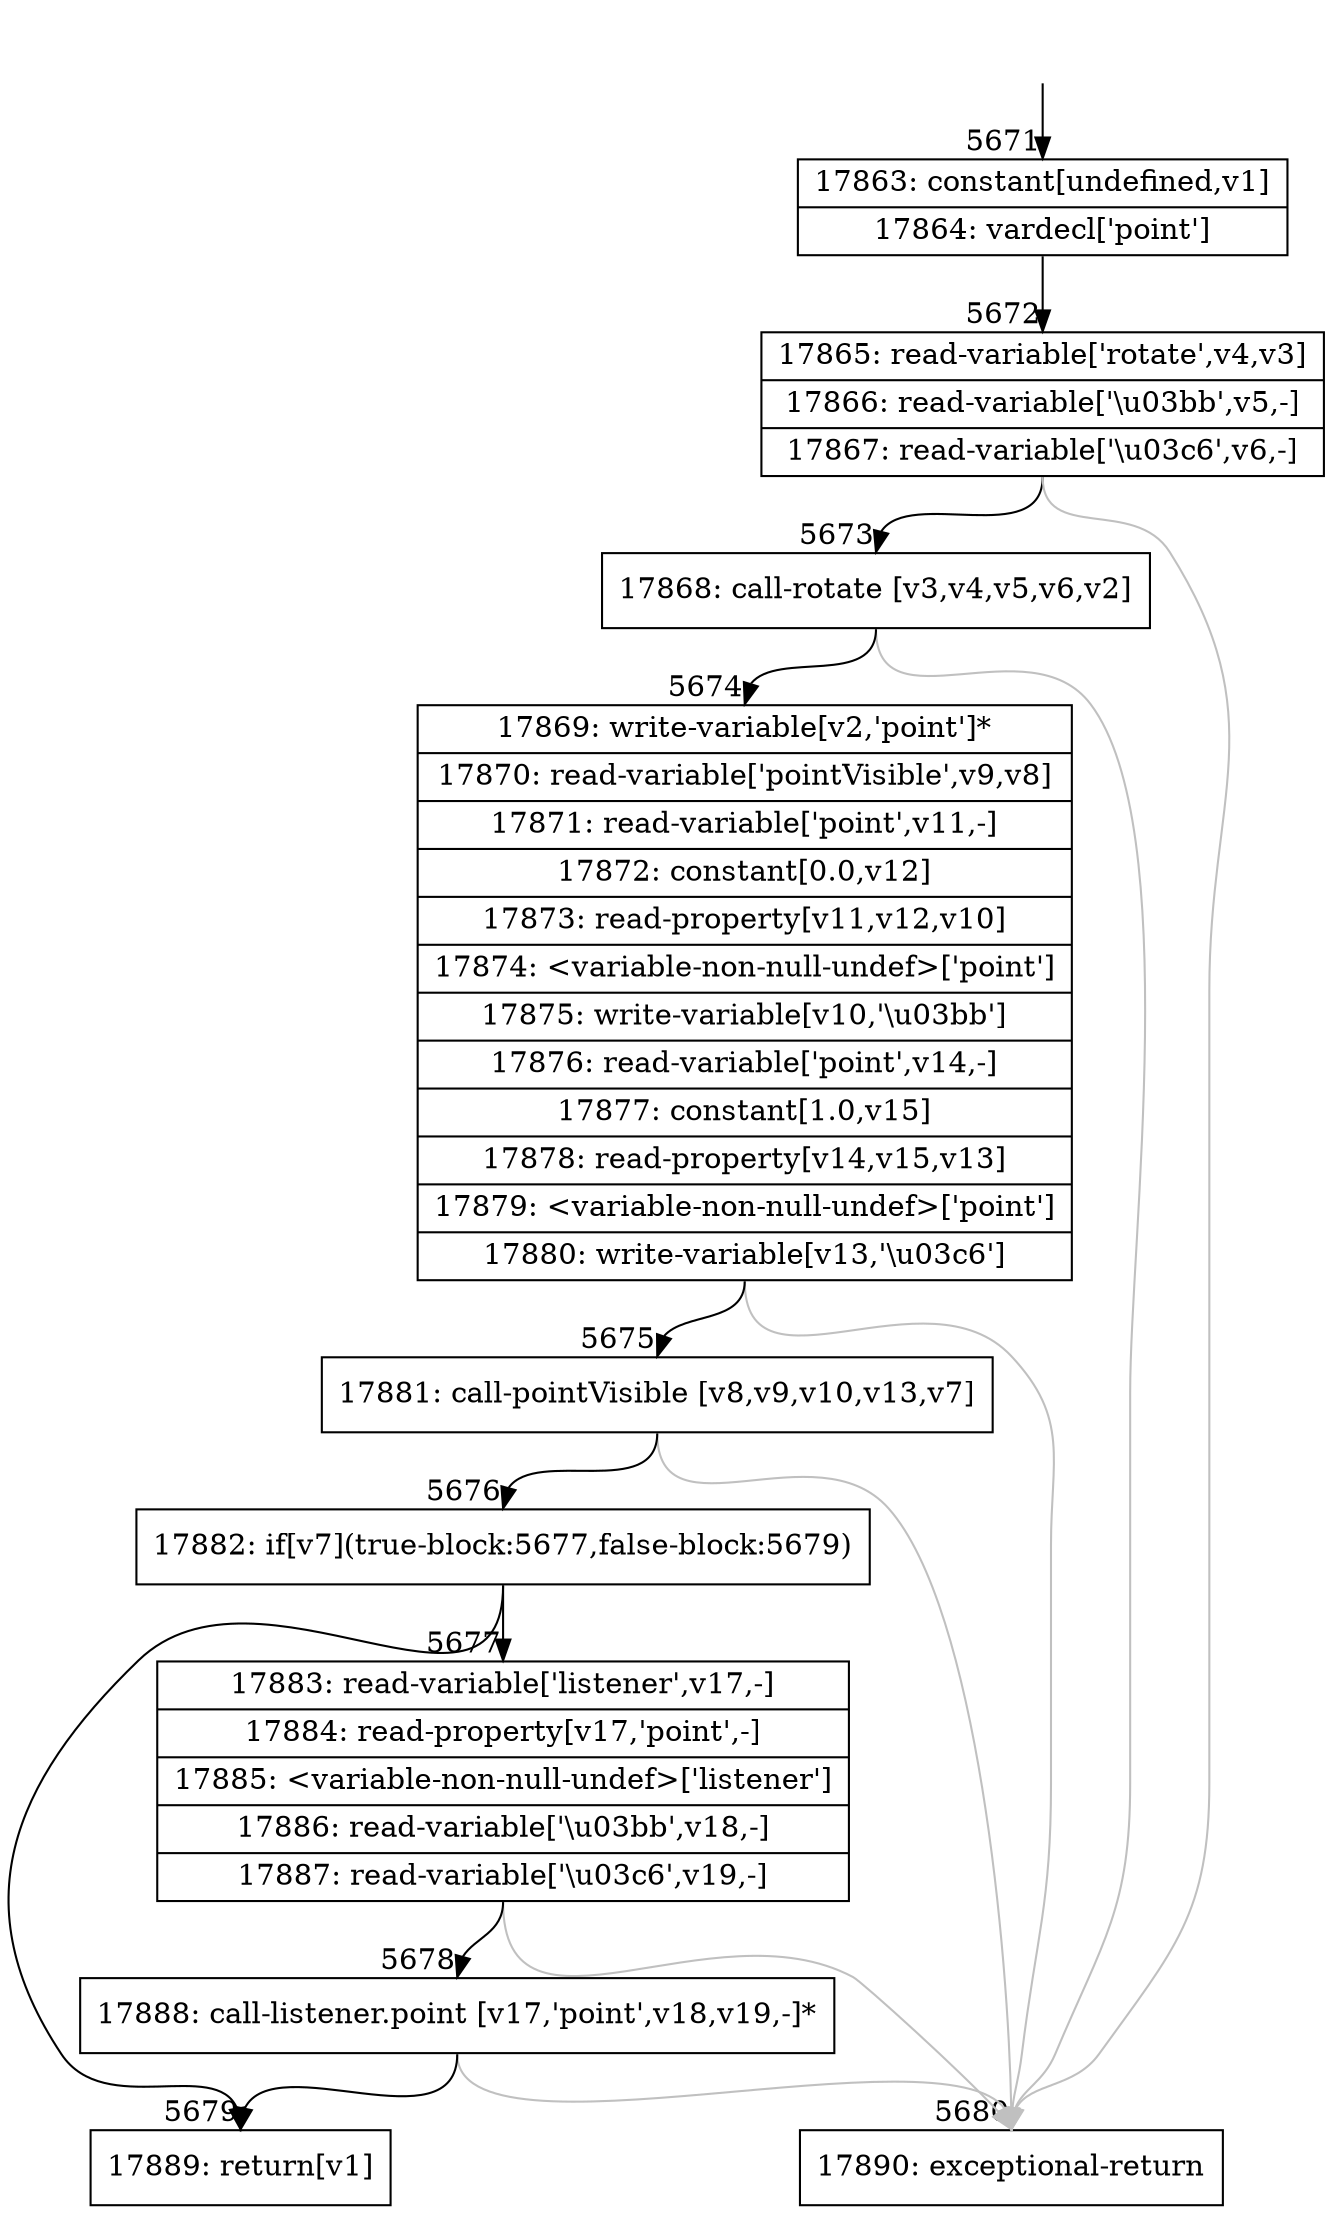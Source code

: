 digraph {
rankdir="TD"
BB_entry537[shape=none,label=""];
BB_entry537 -> BB5671 [tailport=s, headport=n, headlabel="    5671"]
BB5671 [shape=record label="{17863: constant[undefined,v1]|17864: vardecl['point']}" ] 
BB5671 -> BB5672 [tailport=s, headport=n, headlabel="      5672"]
BB5672 [shape=record label="{17865: read-variable['rotate',v4,v3]|17866: read-variable['\\u03bb',v5,-]|17867: read-variable['\\u03c6',v6,-]}" ] 
BB5672 -> BB5673 [tailport=s, headport=n, headlabel="      5673"]
BB5672 -> BB5680 [tailport=s, headport=n, color=gray, headlabel="      5680"]
BB5673 [shape=record label="{17868: call-rotate [v3,v4,v5,v6,v2]}" ] 
BB5673 -> BB5674 [tailport=s, headport=n, headlabel="      5674"]
BB5673 -> BB5680 [tailport=s, headport=n, color=gray]
BB5674 [shape=record label="{17869: write-variable[v2,'point']*|17870: read-variable['pointVisible',v9,v8]|17871: read-variable['point',v11,-]|17872: constant[0.0,v12]|17873: read-property[v11,v12,v10]|17874: \<variable-non-null-undef\>['point']|17875: write-variable[v10,'\\u03bb']|17876: read-variable['point',v14,-]|17877: constant[1.0,v15]|17878: read-property[v14,v15,v13]|17879: \<variable-non-null-undef\>['point']|17880: write-variable[v13,'\\u03c6']}" ] 
BB5674 -> BB5675 [tailport=s, headport=n, headlabel="      5675"]
BB5674 -> BB5680 [tailport=s, headport=n, color=gray]
BB5675 [shape=record label="{17881: call-pointVisible [v8,v9,v10,v13,v7]}" ] 
BB5675 -> BB5676 [tailport=s, headport=n, headlabel="      5676"]
BB5675 -> BB5680 [tailport=s, headport=n, color=gray]
BB5676 [shape=record label="{17882: if[v7](true-block:5677,false-block:5679)}" ] 
BB5676 -> BB5677 [tailport=s, headport=n, headlabel="      5677"]
BB5676 -> BB5679 [tailport=s, headport=n, headlabel="      5679"]
BB5677 [shape=record label="{17883: read-variable['listener',v17,-]|17884: read-property[v17,'point',-]|17885: \<variable-non-null-undef\>['listener']|17886: read-variable['\\u03bb',v18,-]|17887: read-variable['\\u03c6',v19,-]}" ] 
BB5677 -> BB5678 [tailport=s, headport=n, headlabel="      5678"]
BB5677 -> BB5680 [tailport=s, headport=n, color=gray]
BB5678 [shape=record label="{17888: call-listener.point [v17,'point',v18,v19,-]*}" ] 
BB5678 -> BB5679 [tailport=s, headport=n]
BB5678 -> BB5680 [tailport=s, headport=n, color=gray]
BB5679 [shape=record label="{17889: return[v1]}" ] 
BB5680 [shape=record label="{17890: exceptional-return}" ] 
//#$~ 3350
}

